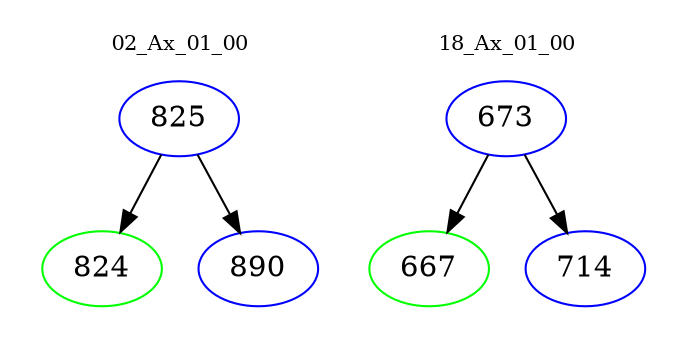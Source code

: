 digraph{
subgraph cluster_0 {
color = white
label = "02_Ax_01_00";
fontsize=10;
T0_825 [label="825", color="blue"]
T0_825 -> T0_824 [color="black"]
T0_824 [label="824", color="green"]
T0_825 -> T0_890 [color="black"]
T0_890 [label="890", color="blue"]
}
subgraph cluster_1 {
color = white
label = "18_Ax_01_00";
fontsize=10;
T1_673 [label="673", color="blue"]
T1_673 -> T1_667 [color="black"]
T1_667 [label="667", color="green"]
T1_673 -> T1_714 [color="black"]
T1_714 [label="714", color="blue"]
}
}
